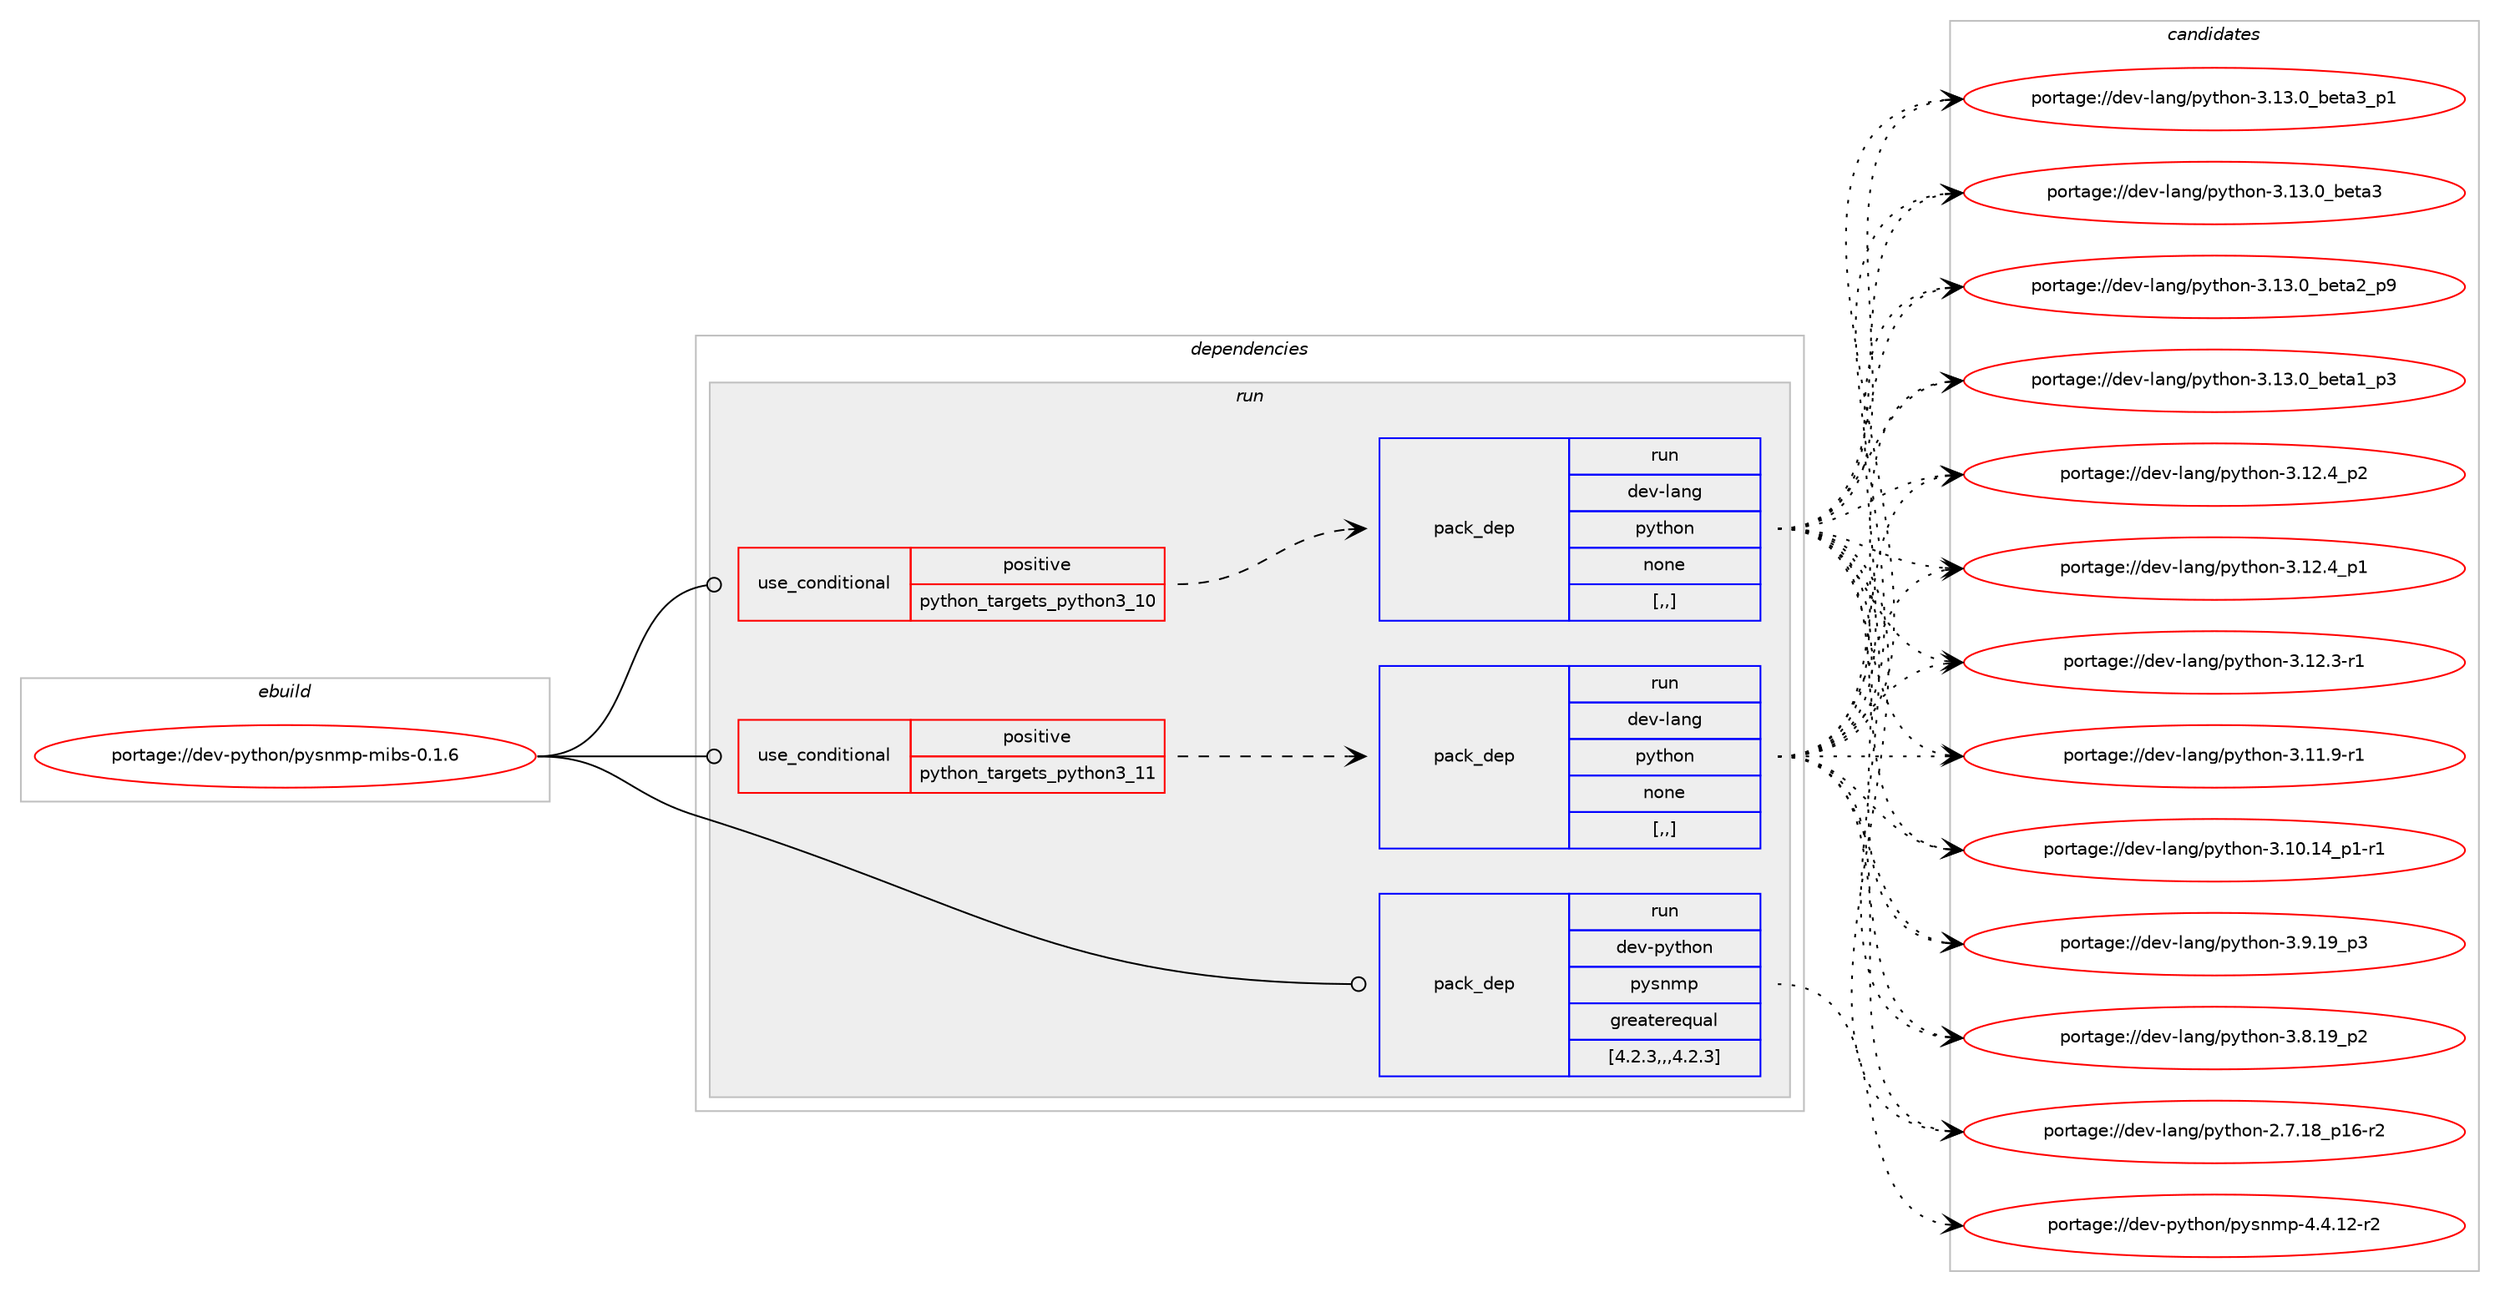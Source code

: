 digraph prolog {

# *************
# Graph options
# *************

newrank=true;
concentrate=true;
compound=true;
graph [rankdir=LR,fontname=Helvetica,fontsize=10,ranksep=1.5];#, ranksep=2.5, nodesep=0.2];
edge  [arrowhead=vee];
node  [fontname=Helvetica,fontsize=10];

# **********
# The ebuild
# **********

subgraph cluster_leftcol {
color=gray;
label=<<i>ebuild</i>>;
id [label="portage://dev-python/pysnmp-mibs-0.1.6", color=red, width=4, href="../dev-python/pysnmp-mibs-0.1.6.svg"];
}

# ****************
# The dependencies
# ****************

subgraph cluster_midcol {
color=gray;
label=<<i>dependencies</i>>;
subgraph cluster_compile {
fillcolor="#eeeeee";
style=filled;
label=<<i>compile</i>>;
}
subgraph cluster_compileandrun {
fillcolor="#eeeeee";
style=filled;
label=<<i>compile and run</i>>;
}
subgraph cluster_run {
fillcolor="#eeeeee";
style=filled;
label=<<i>run</i>>;
subgraph cond37591 {
dependency158188 [label=<<TABLE BORDER="0" CELLBORDER="1" CELLSPACING="0" CELLPADDING="4"><TR><TD ROWSPAN="3" CELLPADDING="10">use_conditional</TD></TR><TR><TD>positive</TD></TR><TR><TD>python_targets_python3_10</TD></TR></TABLE>>, shape=none, color=red];
subgraph pack119329 {
dependency158189 [label=<<TABLE BORDER="0" CELLBORDER="1" CELLSPACING="0" CELLPADDING="4" WIDTH="220"><TR><TD ROWSPAN="6" CELLPADDING="30">pack_dep</TD></TR><TR><TD WIDTH="110">run</TD></TR><TR><TD>dev-lang</TD></TR><TR><TD>python</TD></TR><TR><TD>none</TD></TR><TR><TD>[,,]</TD></TR></TABLE>>, shape=none, color=blue];
}
dependency158188:e -> dependency158189:w [weight=20,style="dashed",arrowhead="vee"];
}
id:e -> dependency158188:w [weight=20,style="solid",arrowhead="odot"];
subgraph cond37592 {
dependency158190 [label=<<TABLE BORDER="0" CELLBORDER="1" CELLSPACING="0" CELLPADDING="4"><TR><TD ROWSPAN="3" CELLPADDING="10">use_conditional</TD></TR><TR><TD>positive</TD></TR><TR><TD>python_targets_python3_11</TD></TR></TABLE>>, shape=none, color=red];
subgraph pack119330 {
dependency158191 [label=<<TABLE BORDER="0" CELLBORDER="1" CELLSPACING="0" CELLPADDING="4" WIDTH="220"><TR><TD ROWSPAN="6" CELLPADDING="30">pack_dep</TD></TR><TR><TD WIDTH="110">run</TD></TR><TR><TD>dev-lang</TD></TR><TR><TD>python</TD></TR><TR><TD>none</TD></TR><TR><TD>[,,]</TD></TR></TABLE>>, shape=none, color=blue];
}
dependency158190:e -> dependency158191:w [weight=20,style="dashed",arrowhead="vee"];
}
id:e -> dependency158190:w [weight=20,style="solid",arrowhead="odot"];
subgraph pack119331 {
dependency158192 [label=<<TABLE BORDER="0" CELLBORDER="1" CELLSPACING="0" CELLPADDING="4" WIDTH="220"><TR><TD ROWSPAN="6" CELLPADDING="30">pack_dep</TD></TR><TR><TD WIDTH="110">run</TD></TR><TR><TD>dev-python</TD></TR><TR><TD>pysnmp</TD></TR><TR><TD>greaterequal</TD></TR><TR><TD>[4.2.3,,,4.2.3]</TD></TR></TABLE>>, shape=none, color=blue];
}
id:e -> dependency158192:w [weight=20,style="solid",arrowhead="odot"];
}
}

# **************
# The candidates
# **************

subgraph cluster_choices {
rank=same;
color=gray;
label=<<i>candidates</i>>;

subgraph choice119329 {
color=black;
nodesep=1;
choice10010111845108971101034711212111610411111045514649514648959810111697519511249 [label="portage://dev-lang/python-3.13.0_beta3_p1", color=red, width=4,href="../dev-lang/python-3.13.0_beta3_p1.svg"];
choice1001011184510897110103471121211161041111104551464951464895981011169751 [label="portage://dev-lang/python-3.13.0_beta3", color=red, width=4,href="../dev-lang/python-3.13.0_beta3.svg"];
choice10010111845108971101034711212111610411111045514649514648959810111697509511257 [label="portage://dev-lang/python-3.13.0_beta2_p9", color=red, width=4,href="../dev-lang/python-3.13.0_beta2_p9.svg"];
choice10010111845108971101034711212111610411111045514649514648959810111697499511251 [label="portage://dev-lang/python-3.13.0_beta1_p3", color=red, width=4,href="../dev-lang/python-3.13.0_beta1_p3.svg"];
choice100101118451089711010347112121116104111110455146495046529511250 [label="portage://dev-lang/python-3.12.4_p2", color=red, width=4,href="../dev-lang/python-3.12.4_p2.svg"];
choice100101118451089711010347112121116104111110455146495046529511249 [label="portage://dev-lang/python-3.12.4_p1", color=red, width=4,href="../dev-lang/python-3.12.4_p1.svg"];
choice100101118451089711010347112121116104111110455146495046514511449 [label="portage://dev-lang/python-3.12.3-r1", color=red, width=4,href="../dev-lang/python-3.12.3-r1.svg"];
choice100101118451089711010347112121116104111110455146494946574511449 [label="portage://dev-lang/python-3.11.9-r1", color=red, width=4,href="../dev-lang/python-3.11.9-r1.svg"];
choice100101118451089711010347112121116104111110455146494846495295112494511449 [label="portage://dev-lang/python-3.10.14_p1-r1", color=red, width=4,href="../dev-lang/python-3.10.14_p1-r1.svg"];
choice100101118451089711010347112121116104111110455146574649579511251 [label="portage://dev-lang/python-3.9.19_p3", color=red, width=4,href="../dev-lang/python-3.9.19_p3.svg"];
choice100101118451089711010347112121116104111110455146564649579511250 [label="portage://dev-lang/python-3.8.19_p2", color=red, width=4,href="../dev-lang/python-3.8.19_p2.svg"];
choice100101118451089711010347112121116104111110455046554649569511249544511450 [label="portage://dev-lang/python-2.7.18_p16-r2", color=red, width=4,href="../dev-lang/python-2.7.18_p16-r2.svg"];
dependency158189:e -> choice10010111845108971101034711212111610411111045514649514648959810111697519511249:w [style=dotted,weight="100"];
dependency158189:e -> choice1001011184510897110103471121211161041111104551464951464895981011169751:w [style=dotted,weight="100"];
dependency158189:e -> choice10010111845108971101034711212111610411111045514649514648959810111697509511257:w [style=dotted,weight="100"];
dependency158189:e -> choice10010111845108971101034711212111610411111045514649514648959810111697499511251:w [style=dotted,weight="100"];
dependency158189:e -> choice100101118451089711010347112121116104111110455146495046529511250:w [style=dotted,weight="100"];
dependency158189:e -> choice100101118451089711010347112121116104111110455146495046529511249:w [style=dotted,weight="100"];
dependency158189:e -> choice100101118451089711010347112121116104111110455146495046514511449:w [style=dotted,weight="100"];
dependency158189:e -> choice100101118451089711010347112121116104111110455146494946574511449:w [style=dotted,weight="100"];
dependency158189:e -> choice100101118451089711010347112121116104111110455146494846495295112494511449:w [style=dotted,weight="100"];
dependency158189:e -> choice100101118451089711010347112121116104111110455146574649579511251:w [style=dotted,weight="100"];
dependency158189:e -> choice100101118451089711010347112121116104111110455146564649579511250:w [style=dotted,weight="100"];
dependency158189:e -> choice100101118451089711010347112121116104111110455046554649569511249544511450:w [style=dotted,weight="100"];
}
subgraph choice119330 {
color=black;
nodesep=1;
choice10010111845108971101034711212111610411111045514649514648959810111697519511249 [label="portage://dev-lang/python-3.13.0_beta3_p1", color=red, width=4,href="../dev-lang/python-3.13.0_beta3_p1.svg"];
choice1001011184510897110103471121211161041111104551464951464895981011169751 [label="portage://dev-lang/python-3.13.0_beta3", color=red, width=4,href="../dev-lang/python-3.13.0_beta3.svg"];
choice10010111845108971101034711212111610411111045514649514648959810111697509511257 [label="portage://dev-lang/python-3.13.0_beta2_p9", color=red, width=4,href="../dev-lang/python-3.13.0_beta2_p9.svg"];
choice10010111845108971101034711212111610411111045514649514648959810111697499511251 [label="portage://dev-lang/python-3.13.0_beta1_p3", color=red, width=4,href="../dev-lang/python-3.13.0_beta1_p3.svg"];
choice100101118451089711010347112121116104111110455146495046529511250 [label="portage://dev-lang/python-3.12.4_p2", color=red, width=4,href="../dev-lang/python-3.12.4_p2.svg"];
choice100101118451089711010347112121116104111110455146495046529511249 [label="portage://dev-lang/python-3.12.4_p1", color=red, width=4,href="../dev-lang/python-3.12.4_p1.svg"];
choice100101118451089711010347112121116104111110455146495046514511449 [label="portage://dev-lang/python-3.12.3-r1", color=red, width=4,href="../dev-lang/python-3.12.3-r1.svg"];
choice100101118451089711010347112121116104111110455146494946574511449 [label="portage://dev-lang/python-3.11.9-r1", color=red, width=4,href="../dev-lang/python-3.11.9-r1.svg"];
choice100101118451089711010347112121116104111110455146494846495295112494511449 [label="portage://dev-lang/python-3.10.14_p1-r1", color=red, width=4,href="../dev-lang/python-3.10.14_p1-r1.svg"];
choice100101118451089711010347112121116104111110455146574649579511251 [label="portage://dev-lang/python-3.9.19_p3", color=red, width=4,href="../dev-lang/python-3.9.19_p3.svg"];
choice100101118451089711010347112121116104111110455146564649579511250 [label="portage://dev-lang/python-3.8.19_p2", color=red, width=4,href="../dev-lang/python-3.8.19_p2.svg"];
choice100101118451089711010347112121116104111110455046554649569511249544511450 [label="portage://dev-lang/python-2.7.18_p16-r2", color=red, width=4,href="../dev-lang/python-2.7.18_p16-r2.svg"];
dependency158191:e -> choice10010111845108971101034711212111610411111045514649514648959810111697519511249:w [style=dotted,weight="100"];
dependency158191:e -> choice1001011184510897110103471121211161041111104551464951464895981011169751:w [style=dotted,weight="100"];
dependency158191:e -> choice10010111845108971101034711212111610411111045514649514648959810111697509511257:w [style=dotted,weight="100"];
dependency158191:e -> choice10010111845108971101034711212111610411111045514649514648959810111697499511251:w [style=dotted,weight="100"];
dependency158191:e -> choice100101118451089711010347112121116104111110455146495046529511250:w [style=dotted,weight="100"];
dependency158191:e -> choice100101118451089711010347112121116104111110455146495046529511249:w [style=dotted,weight="100"];
dependency158191:e -> choice100101118451089711010347112121116104111110455146495046514511449:w [style=dotted,weight="100"];
dependency158191:e -> choice100101118451089711010347112121116104111110455146494946574511449:w [style=dotted,weight="100"];
dependency158191:e -> choice100101118451089711010347112121116104111110455146494846495295112494511449:w [style=dotted,weight="100"];
dependency158191:e -> choice100101118451089711010347112121116104111110455146574649579511251:w [style=dotted,weight="100"];
dependency158191:e -> choice100101118451089711010347112121116104111110455146564649579511250:w [style=dotted,weight="100"];
dependency158191:e -> choice100101118451089711010347112121116104111110455046554649569511249544511450:w [style=dotted,weight="100"];
}
subgraph choice119331 {
color=black;
nodesep=1;
choice1001011184511212111610411111047112121115110109112455246524649504511450 [label="portage://dev-python/pysnmp-4.4.12-r2", color=red, width=4,href="../dev-python/pysnmp-4.4.12-r2.svg"];
dependency158192:e -> choice1001011184511212111610411111047112121115110109112455246524649504511450:w [style=dotted,weight="100"];
}
}

}
